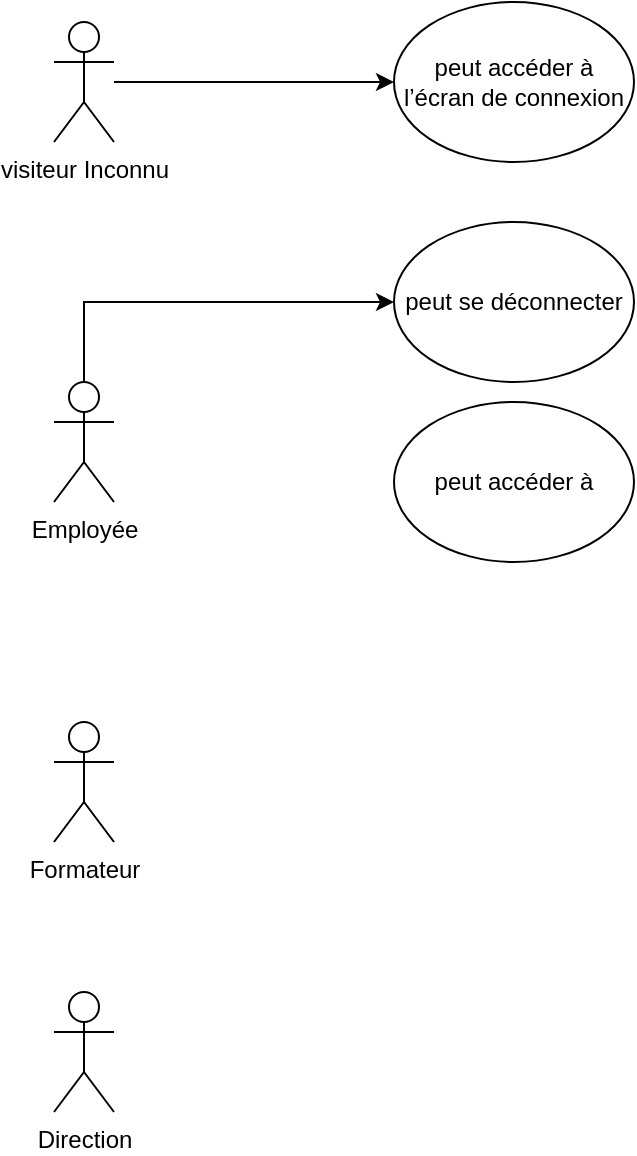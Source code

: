 <mxfile version="17.1.2"><diagram id="5ZdQz3rO-BkD5l-u8of-" name="Page-1"><mxGraphModel dx="1422" dy="780" grid="1" gridSize="10" guides="1" tooltips="1" connect="1" arrows="1" fold="1" page="1" pageScale="1" pageWidth="827" pageHeight="1169" math="0" shadow="0"><root><mxCell id="0"/><mxCell id="1" parent="0"/><mxCell id="BA02SQYbsJai021pNZMn-6" style="edgeStyle=orthogonalEdgeStyle;rounded=0;orthogonalLoop=1;jettySize=auto;html=1;" edge="1" parent="1" source="BA02SQYbsJai021pNZMn-1" target="BA02SQYbsJai021pNZMn-5"><mxGeometry relative="1" as="geometry"/></mxCell><mxCell id="BA02SQYbsJai021pNZMn-1" value="visiteur Inconnu" style="shape=umlActor;verticalLabelPosition=bottom;verticalAlign=top;html=1;outlineConnect=0;" vertex="1" parent="1"><mxGeometry x="70" y="70" width="30" height="60" as="geometry"/></mxCell><mxCell id="BA02SQYbsJai021pNZMn-5" value="peut accéder à l’écran de connexion" style="ellipse;whiteSpace=wrap;html=1;" vertex="1" parent="1"><mxGeometry x="240" y="60" width="120" height="80" as="geometry"/></mxCell><mxCell id="BA02SQYbsJai021pNZMn-12" style="edgeStyle=orthogonalEdgeStyle;rounded=0;orthogonalLoop=1;jettySize=auto;html=1;entryX=0;entryY=0.5;entryDx=0;entryDy=0;" edge="1" parent="1" source="BA02SQYbsJai021pNZMn-7" target="BA02SQYbsJai021pNZMn-11"><mxGeometry relative="1" as="geometry"><Array as="points"><mxPoint x="85" y="210"/></Array></mxGeometry></mxCell><mxCell id="BA02SQYbsJai021pNZMn-7" value="Employée" style="shape=umlActor;verticalLabelPosition=bottom;verticalAlign=top;html=1;outlineConnect=0;" vertex="1" parent="1"><mxGeometry x="70" y="250" width="30" height="60" as="geometry"/></mxCell><mxCell id="BA02SQYbsJai021pNZMn-11" value="peut se déconnecter" style="ellipse;whiteSpace=wrap;html=1;" vertex="1" parent="1"><mxGeometry x="240" y="170" width="120" height="80" as="geometry"/></mxCell><mxCell id="BA02SQYbsJai021pNZMn-13" value="peut accéder à " style="ellipse;whiteSpace=wrap;html=1;" vertex="1" parent="1"><mxGeometry x="240" y="260" width="120" height="80" as="geometry"/></mxCell><mxCell id="BA02SQYbsJai021pNZMn-14" value="Direction" style="shape=umlActor;verticalLabelPosition=bottom;verticalAlign=top;html=1;outlineConnect=0;" vertex="1" parent="1"><mxGeometry x="70" y="555" width="30" height="60" as="geometry"/></mxCell><mxCell id="BA02SQYbsJai021pNZMn-15" value="Formateur" style="shape=umlActor;verticalLabelPosition=bottom;verticalAlign=top;html=1;outlineConnect=0;" vertex="1" parent="1"><mxGeometry x="70" y="420" width="30" height="60" as="geometry"/></mxCell></root></mxGraphModel></diagram></mxfile>
